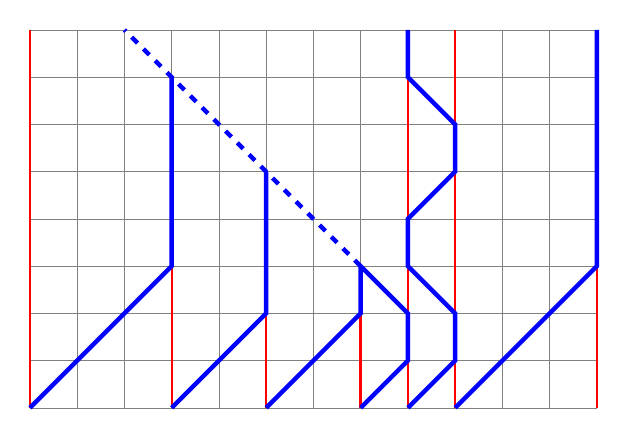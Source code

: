 \begin{tikzpicture}[scale=0.6,font=\scriptsize,anchor=center]
	\draw[help lines]		(0,0) grid +(12,8);

	\draw[thick, red]		(0,0) -- (0,8);
	\draw[thick, red]		(3,0) -- (3,7);
	\draw[thick, red]		(5,0) -- (5,5);
	\draw[thick, red]		(7,0) -- (7,3);
	\draw[thick, red]		(8,0) -- (8,8);
	\draw[thick, red]		(9,0) -- (9,8);
	\draw[thick, red]		(12,0) -- (12,8);
	
	\draw[ultra thick, blue]					(0,0) -- (3,3) -- (3,7);
	\draw[ultra thick, blue]					(3,0) -- (5,2) -- (5,5);
	\draw[ultra thick, blue]					(5,0) -- (7,2) -- (7,3);
	\draw[ultra thick, blue]					(7,0) -- (8,1) -- (8,2) -- (7,3);
	\draw[ultra thick, blue]					(8,0) -- (9,1) -- (9,2) -- (8,3) --
										 	(8,4) -- (9,5) -- (9,6) -- (8,7) -- (8,8);
	\draw[ultra thick, blue]					(9,0) -- (12,3) -- (12,8);
	\draw[ultra thick, blue, dashed]			(7,3) -- (2,8);
	


\end{tikzpicture}